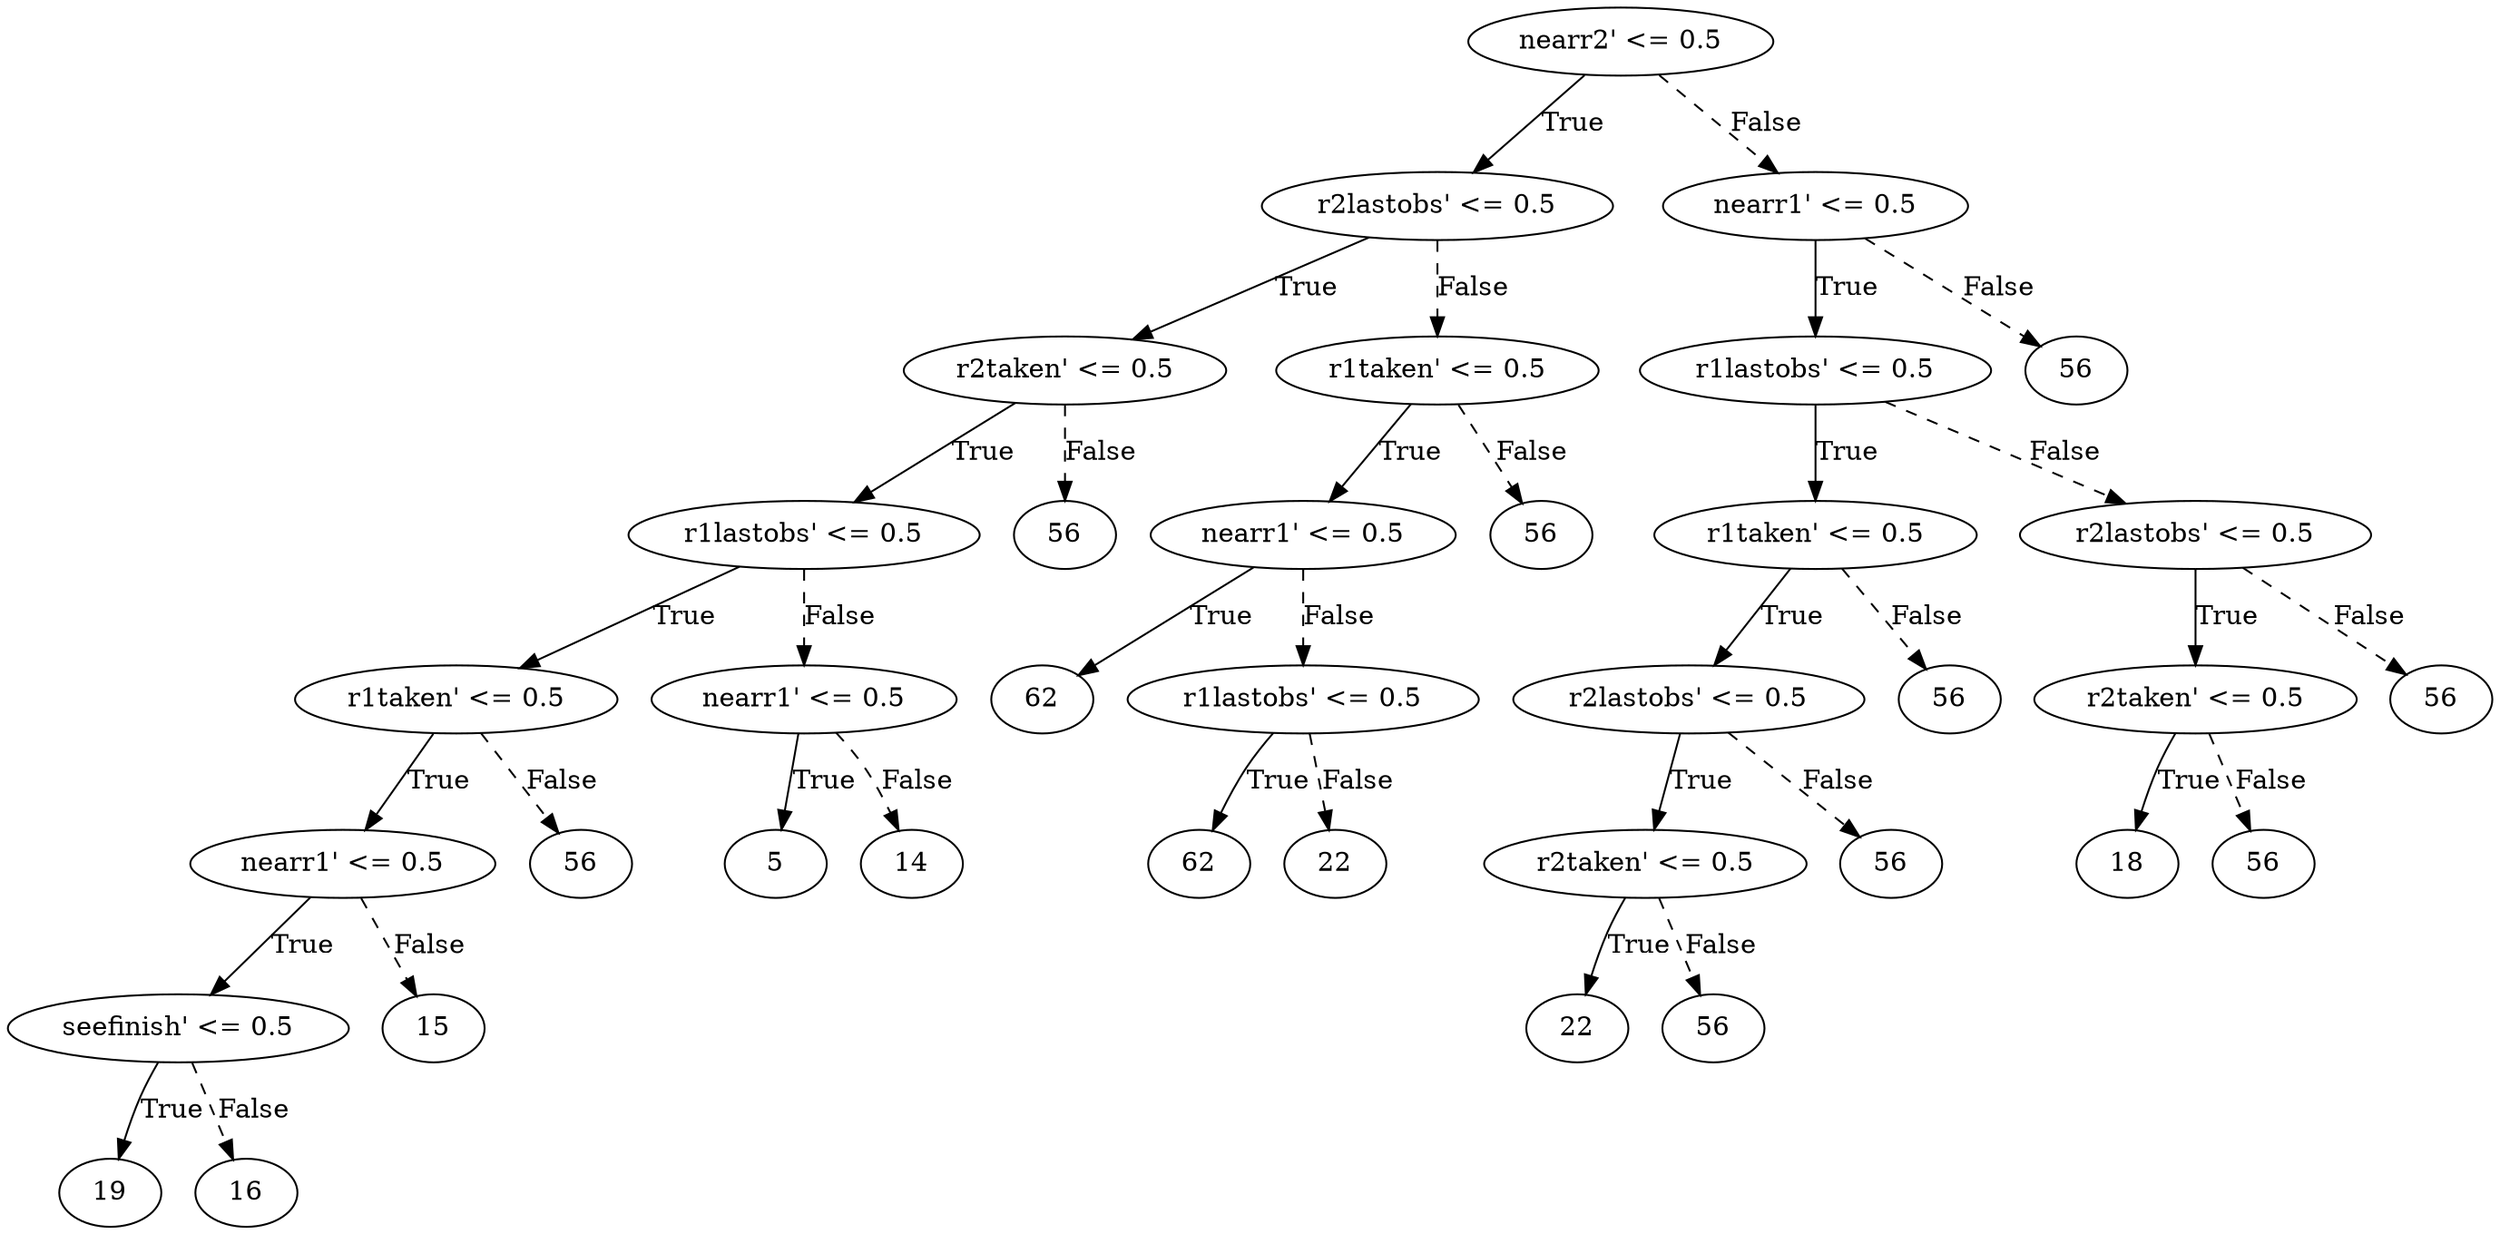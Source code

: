digraph {
0 [label="nearr2' <= 0.5"];
1 [label="r2lastobs' <= 0.5"];
2 [label="r2taken' <= 0.5"];
3 [label="r1lastobs' <= 0.5"];
4 [label="r1taken' <= 0.5"];
5 [label="nearr1' <= 0.5"];
6 [label="seefinish' <= 0.5"];
7 [label="19"];
6 -> 7 [label="True"];
8 [label="16"];
6 -> 8 [style="dashed", label="False"];
5 -> 6 [label="True"];
9 [label="15"];
5 -> 9 [style="dashed", label="False"];
4 -> 5 [label="True"];
10 [label="56"];
4 -> 10 [style="dashed", label="False"];
3 -> 4 [label="True"];
11 [label="nearr1' <= 0.5"];
12 [label="5"];
11 -> 12 [label="True"];
13 [label="14"];
11 -> 13 [style="dashed", label="False"];
3 -> 11 [style="dashed", label="False"];
2 -> 3 [label="True"];
14 [label="56"];
2 -> 14 [style="dashed", label="False"];
1 -> 2 [label="True"];
15 [label="r1taken' <= 0.5"];
16 [label="nearr1' <= 0.5"];
17 [label="62"];
16 -> 17 [label="True"];
18 [label="r1lastobs' <= 0.5"];
19 [label="62"];
18 -> 19 [label="True"];
20 [label="22"];
18 -> 20 [style="dashed", label="False"];
16 -> 18 [style="dashed", label="False"];
15 -> 16 [label="True"];
21 [label="56"];
15 -> 21 [style="dashed", label="False"];
1 -> 15 [style="dashed", label="False"];
0 -> 1 [label="True"];
22 [label="nearr1' <= 0.5"];
23 [label="r1lastobs' <= 0.5"];
24 [label="r1taken' <= 0.5"];
25 [label="r2lastobs' <= 0.5"];
26 [label="r2taken' <= 0.5"];
27 [label="22"];
26 -> 27 [label="True"];
28 [label="56"];
26 -> 28 [style="dashed", label="False"];
25 -> 26 [label="True"];
29 [label="56"];
25 -> 29 [style="dashed", label="False"];
24 -> 25 [label="True"];
30 [label="56"];
24 -> 30 [style="dashed", label="False"];
23 -> 24 [label="True"];
31 [label="r2lastobs' <= 0.5"];
32 [label="r2taken' <= 0.5"];
33 [label="18"];
32 -> 33 [label="True"];
34 [label="56"];
32 -> 34 [style="dashed", label="False"];
31 -> 32 [label="True"];
35 [label="56"];
31 -> 35 [style="dashed", label="False"];
23 -> 31 [style="dashed", label="False"];
22 -> 23 [label="True"];
36 [label="56"];
22 -> 36 [style="dashed", label="False"];
0 -> 22 [style="dashed", label="False"];

}